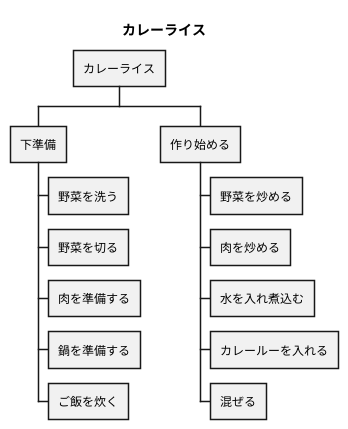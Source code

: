 @startwbs カレーライスを作る
title カレーライス
* カレーライス
** 下準備
*** 野菜を洗う
*** 野菜を切る
*** 肉を準備する
*** 鍋を準備する
*** ご飯を炊く
** 作り始める
*** 野菜を炒める
*** 肉を炒める
*** 水を入れ煮込む
*** カレールーを入れる
*** 混ぜる


